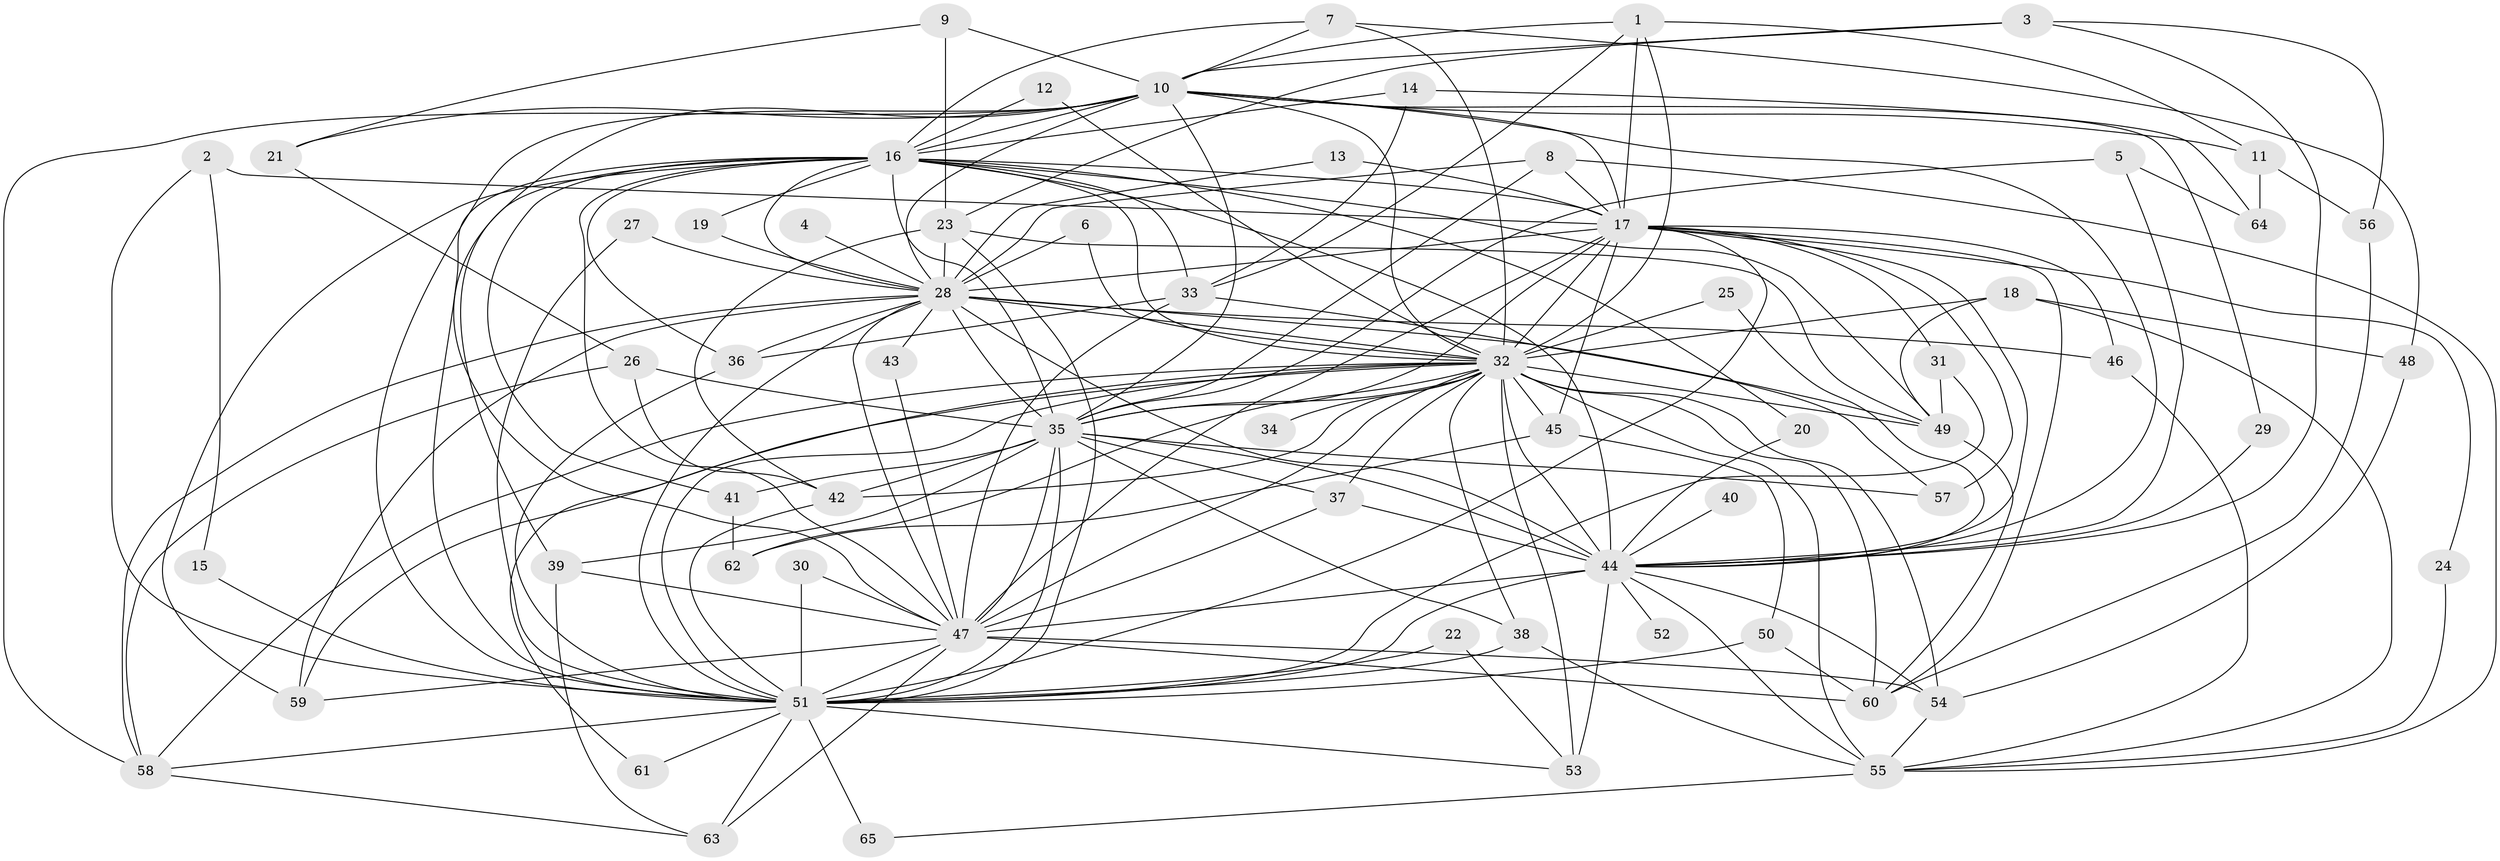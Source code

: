 // original degree distribution, {12: 0.007751937984496124, 19: 0.007751937984496124, 18: 0.007751937984496124, 26: 0.007751937984496124, 28: 0.007751937984496124, 21: 0.007751937984496124, 39: 0.007751937984496124, 23: 0.007751937984496124, 27: 0.007751937984496124, 25: 0.007751937984496124, 5: 0.023255813953488372, 4: 0.09302325581395349, 2: 0.5503875968992248, 6: 0.031007751937984496, 10: 0.007751937984496124, 3: 0.20930232558139536, 8: 0.007751937984496124}
// Generated by graph-tools (version 1.1) at 2025/01/03/09/25 03:01:33]
// undirected, 65 vertices, 183 edges
graph export_dot {
graph [start="1"]
  node [color=gray90,style=filled];
  1;
  2;
  3;
  4;
  5;
  6;
  7;
  8;
  9;
  10;
  11;
  12;
  13;
  14;
  15;
  16;
  17;
  18;
  19;
  20;
  21;
  22;
  23;
  24;
  25;
  26;
  27;
  28;
  29;
  30;
  31;
  32;
  33;
  34;
  35;
  36;
  37;
  38;
  39;
  40;
  41;
  42;
  43;
  44;
  45;
  46;
  47;
  48;
  49;
  50;
  51;
  52;
  53;
  54;
  55;
  56;
  57;
  58;
  59;
  60;
  61;
  62;
  63;
  64;
  65;
  1 -- 10 [weight=1.0];
  1 -- 11 [weight=1.0];
  1 -- 17 [weight=1.0];
  1 -- 32 [weight=1.0];
  1 -- 33 [weight=1.0];
  2 -- 15 [weight=1.0];
  2 -- 17 [weight=1.0];
  2 -- 51 [weight=1.0];
  3 -- 10 [weight=1.0];
  3 -- 23 [weight=1.0];
  3 -- 44 [weight=1.0];
  3 -- 56 [weight=1.0];
  4 -- 28 [weight=1.0];
  5 -- 35 [weight=1.0];
  5 -- 44 [weight=1.0];
  5 -- 64 [weight=1.0];
  6 -- 28 [weight=1.0];
  6 -- 32 [weight=1.0];
  7 -- 10 [weight=1.0];
  7 -- 16 [weight=1.0];
  7 -- 32 [weight=1.0];
  7 -- 48 [weight=1.0];
  8 -- 17 [weight=1.0];
  8 -- 28 [weight=1.0];
  8 -- 35 [weight=1.0];
  8 -- 55 [weight=1.0];
  9 -- 10 [weight=1.0];
  9 -- 21 [weight=1.0];
  9 -- 23 [weight=1.0];
  10 -- 11 [weight=1.0];
  10 -- 16 [weight=1.0];
  10 -- 17 [weight=1.0];
  10 -- 21 [weight=1.0];
  10 -- 28 [weight=1.0];
  10 -- 29 [weight=1.0];
  10 -- 32 [weight=1.0];
  10 -- 35 [weight=2.0];
  10 -- 44 [weight=1.0];
  10 -- 47 [weight=2.0];
  10 -- 51 [weight=1.0];
  10 -- 58 [weight=1.0];
  11 -- 56 [weight=1.0];
  11 -- 64 [weight=1.0];
  12 -- 16 [weight=1.0];
  12 -- 32 [weight=1.0];
  13 -- 17 [weight=1.0];
  13 -- 28 [weight=1.0];
  14 -- 16 [weight=1.0];
  14 -- 33 [weight=1.0];
  14 -- 64 [weight=1.0];
  15 -- 51 [weight=1.0];
  16 -- 17 [weight=2.0];
  16 -- 19 [weight=1.0];
  16 -- 20 [weight=1.0];
  16 -- 28 [weight=1.0];
  16 -- 32 [weight=2.0];
  16 -- 33 [weight=1.0];
  16 -- 35 [weight=2.0];
  16 -- 36 [weight=1.0];
  16 -- 39 [weight=1.0];
  16 -- 41 [weight=1.0];
  16 -- 44 [weight=1.0];
  16 -- 47 [weight=2.0];
  16 -- 49 [weight=1.0];
  16 -- 51 [weight=1.0];
  16 -- 59 [weight=1.0];
  17 -- 24 [weight=1.0];
  17 -- 28 [weight=2.0];
  17 -- 31 [weight=1.0];
  17 -- 32 [weight=3.0];
  17 -- 35 [weight=3.0];
  17 -- 44 [weight=1.0];
  17 -- 45 [weight=1.0];
  17 -- 46 [weight=1.0];
  17 -- 47 [weight=1.0];
  17 -- 51 [weight=2.0];
  17 -- 57 [weight=1.0];
  17 -- 60 [weight=1.0];
  18 -- 32 [weight=1.0];
  18 -- 48 [weight=1.0];
  18 -- 49 [weight=1.0];
  18 -- 55 [weight=1.0];
  19 -- 28 [weight=1.0];
  20 -- 44 [weight=1.0];
  21 -- 26 [weight=1.0];
  22 -- 51 [weight=1.0];
  22 -- 53 [weight=1.0];
  23 -- 28 [weight=1.0];
  23 -- 42 [weight=1.0];
  23 -- 49 [weight=1.0];
  23 -- 51 [weight=1.0];
  24 -- 55 [weight=1.0];
  25 -- 32 [weight=1.0];
  25 -- 44 [weight=1.0];
  26 -- 35 [weight=1.0];
  26 -- 42 [weight=1.0];
  26 -- 58 [weight=1.0];
  27 -- 28 [weight=1.0];
  27 -- 51 [weight=1.0];
  28 -- 32 [weight=1.0];
  28 -- 35 [weight=3.0];
  28 -- 36 [weight=1.0];
  28 -- 43 [weight=2.0];
  28 -- 44 [weight=1.0];
  28 -- 46 [weight=2.0];
  28 -- 47 [weight=1.0];
  28 -- 49 [weight=2.0];
  28 -- 51 [weight=1.0];
  28 -- 58 [weight=1.0];
  28 -- 59 [weight=1.0];
  29 -- 44 [weight=1.0];
  30 -- 47 [weight=1.0];
  30 -- 51 [weight=1.0];
  31 -- 49 [weight=1.0];
  31 -- 51 [weight=1.0];
  32 -- 34 [weight=3.0];
  32 -- 35 [weight=3.0];
  32 -- 37 [weight=1.0];
  32 -- 38 [weight=1.0];
  32 -- 42 [weight=2.0];
  32 -- 44 [weight=3.0];
  32 -- 45 [weight=1.0];
  32 -- 47 [weight=1.0];
  32 -- 49 [weight=1.0];
  32 -- 51 [weight=2.0];
  32 -- 53 [weight=1.0];
  32 -- 54 [weight=1.0];
  32 -- 55 [weight=2.0];
  32 -- 58 [weight=1.0];
  32 -- 59 [weight=1.0];
  32 -- 60 [weight=1.0];
  32 -- 61 [weight=1.0];
  32 -- 62 [weight=1.0];
  33 -- 36 [weight=1.0];
  33 -- 47 [weight=1.0];
  33 -- 57 [weight=1.0];
  35 -- 37 [weight=1.0];
  35 -- 38 [weight=1.0];
  35 -- 39 [weight=1.0];
  35 -- 41 [weight=1.0];
  35 -- 42 [weight=1.0];
  35 -- 44 [weight=2.0];
  35 -- 47 [weight=3.0];
  35 -- 51 [weight=2.0];
  35 -- 57 [weight=1.0];
  36 -- 51 [weight=1.0];
  37 -- 44 [weight=1.0];
  37 -- 47 [weight=1.0];
  38 -- 51 [weight=1.0];
  38 -- 55 [weight=1.0];
  39 -- 47 [weight=1.0];
  39 -- 63 [weight=1.0];
  40 -- 44 [weight=1.0];
  41 -- 62 [weight=1.0];
  42 -- 51 [weight=1.0];
  43 -- 47 [weight=1.0];
  44 -- 47 [weight=1.0];
  44 -- 51 [weight=1.0];
  44 -- 52 [weight=1.0];
  44 -- 53 [weight=2.0];
  44 -- 54 [weight=1.0];
  44 -- 55 [weight=1.0];
  45 -- 50 [weight=1.0];
  45 -- 62 [weight=1.0];
  46 -- 55 [weight=1.0];
  47 -- 51 [weight=1.0];
  47 -- 54 [weight=1.0];
  47 -- 59 [weight=1.0];
  47 -- 60 [weight=1.0];
  47 -- 63 [weight=1.0];
  48 -- 54 [weight=1.0];
  49 -- 60 [weight=1.0];
  50 -- 51 [weight=1.0];
  50 -- 60 [weight=1.0];
  51 -- 53 [weight=1.0];
  51 -- 58 [weight=1.0];
  51 -- 61 [weight=1.0];
  51 -- 63 [weight=1.0];
  51 -- 65 [weight=1.0];
  54 -- 55 [weight=1.0];
  55 -- 65 [weight=1.0];
  56 -- 60 [weight=1.0];
  58 -- 63 [weight=1.0];
}
